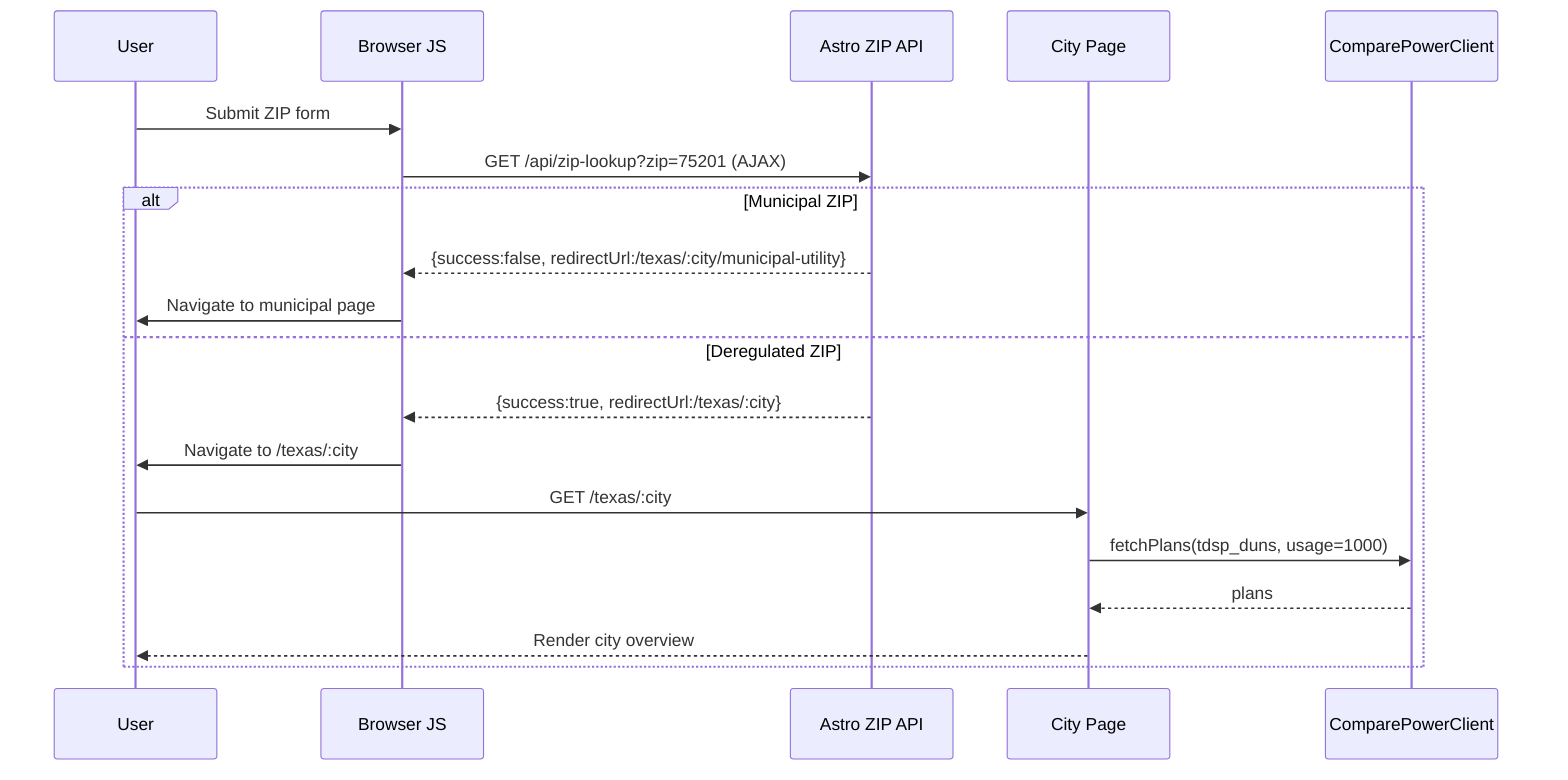 sequenceDiagram
    participant User
    participant Browser JS
    participant Astro ZIP API
    participant City Page

    User->>Browser JS: Submit ZIP form
    Browser JS->>Astro ZIP API: GET /api/zip-lookup?zip=75201 (AJAX)
    alt Municipal ZIP
      Astro ZIP API-->>Browser JS: {success:false, redirectUrl:/texas/:city/municipal-utility}
      Browser JS->>User: Navigate to municipal page
    else Deregulated ZIP
      Astro ZIP API-->>Browser JS: {success:true, redirectUrl:/texas/:city}
      Browser JS->>User: Navigate to /texas/:city
      User->>City Page: GET /texas/:city
      City Page->>ComparePowerClient: fetchPlans(tdsp_duns, usage=1000)
      ComparePowerClient-->>City Page: plans
      City Page-->>User: Render city overview
    end
